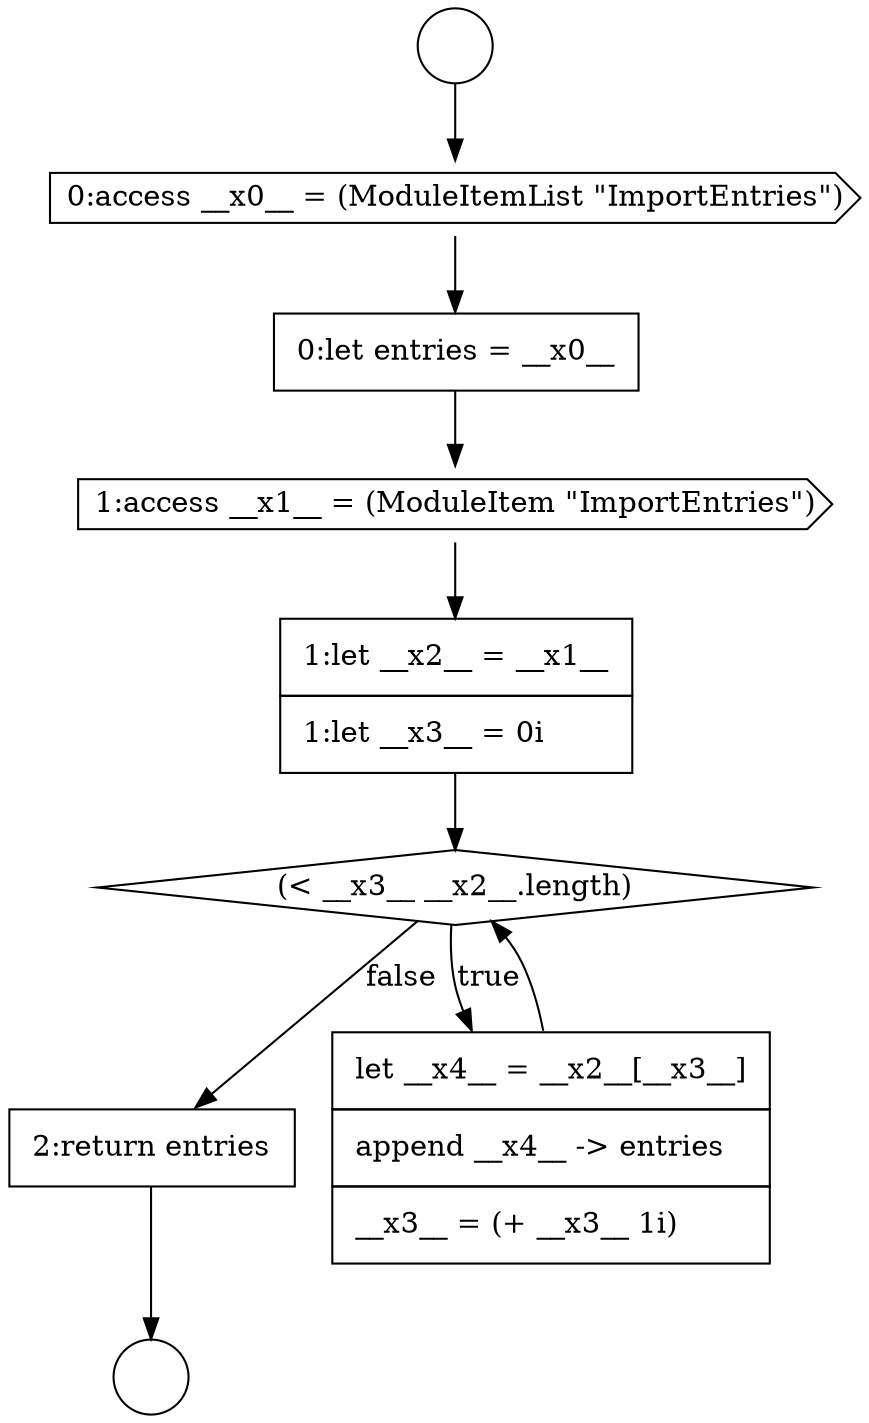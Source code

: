 digraph {
  node9218 [shape=none, margin=0, label=<<font color="black">
    <table border="0" cellborder="1" cellspacing="0" cellpadding="10">
      <tr><td align="left">1:let __x2__ = __x1__</td></tr>
      <tr><td align="left">1:let __x3__ = 0i</td></tr>
    </table>
  </font>> color="black" fillcolor="white" style=filled]
  node9216 [shape=none, margin=0, label=<<font color="black">
    <table border="0" cellborder="1" cellspacing="0" cellpadding="10">
      <tr><td align="left">0:let entries = __x0__</td></tr>
    </table>
  </font>> color="black" fillcolor="white" style=filled]
  node9221 [shape=none, margin=0, label=<<font color="black">
    <table border="0" cellborder="1" cellspacing="0" cellpadding="10">
      <tr><td align="left">2:return entries</td></tr>
    </table>
  </font>> color="black" fillcolor="white" style=filled]
  node9217 [shape=cds, label=<<font color="black">1:access __x1__ = (ModuleItem &quot;ImportEntries&quot;)</font>> color="black" fillcolor="white" style=filled]
  node9213 [shape=circle label=" " color="black" fillcolor="white" style=filled]
  node9219 [shape=diamond, label=<<font color="black">(&lt; __x3__ __x2__.length)</font>> color="black" fillcolor="white" style=filled]
  node9215 [shape=cds, label=<<font color="black">0:access __x0__ = (ModuleItemList &quot;ImportEntries&quot;)</font>> color="black" fillcolor="white" style=filled]
  node9214 [shape=circle label=" " color="black" fillcolor="white" style=filled]
  node9220 [shape=none, margin=0, label=<<font color="black">
    <table border="0" cellborder="1" cellspacing="0" cellpadding="10">
      <tr><td align="left">let __x4__ = __x2__[__x3__]</td></tr>
      <tr><td align="left">append __x4__ -&gt; entries</td></tr>
      <tr><td align="left">__x3__ = (+ __x3__ 1i)</td></tr>
    </table>
  </font>> color="black" fillcolor="white" style=filled]
  node9219 -> node9220 [label=<<font color="black">true</font>> color="black"]
  node9219 -> node9221 [label=<<font color="black">false</font>> color="black"]
  node9221 -> node9214 [ color="black"]
  node9218 -> node9219 [ color="black"]
  node9213 -> node9215 [ color="black"]
  node9216 -> node9217 [ color="black"]
  node9220 -> node9219 [ color="black"]
  node9217 -> node9218 [ color="black"]
  node9215 -> node9216 [ color="black"]
}
